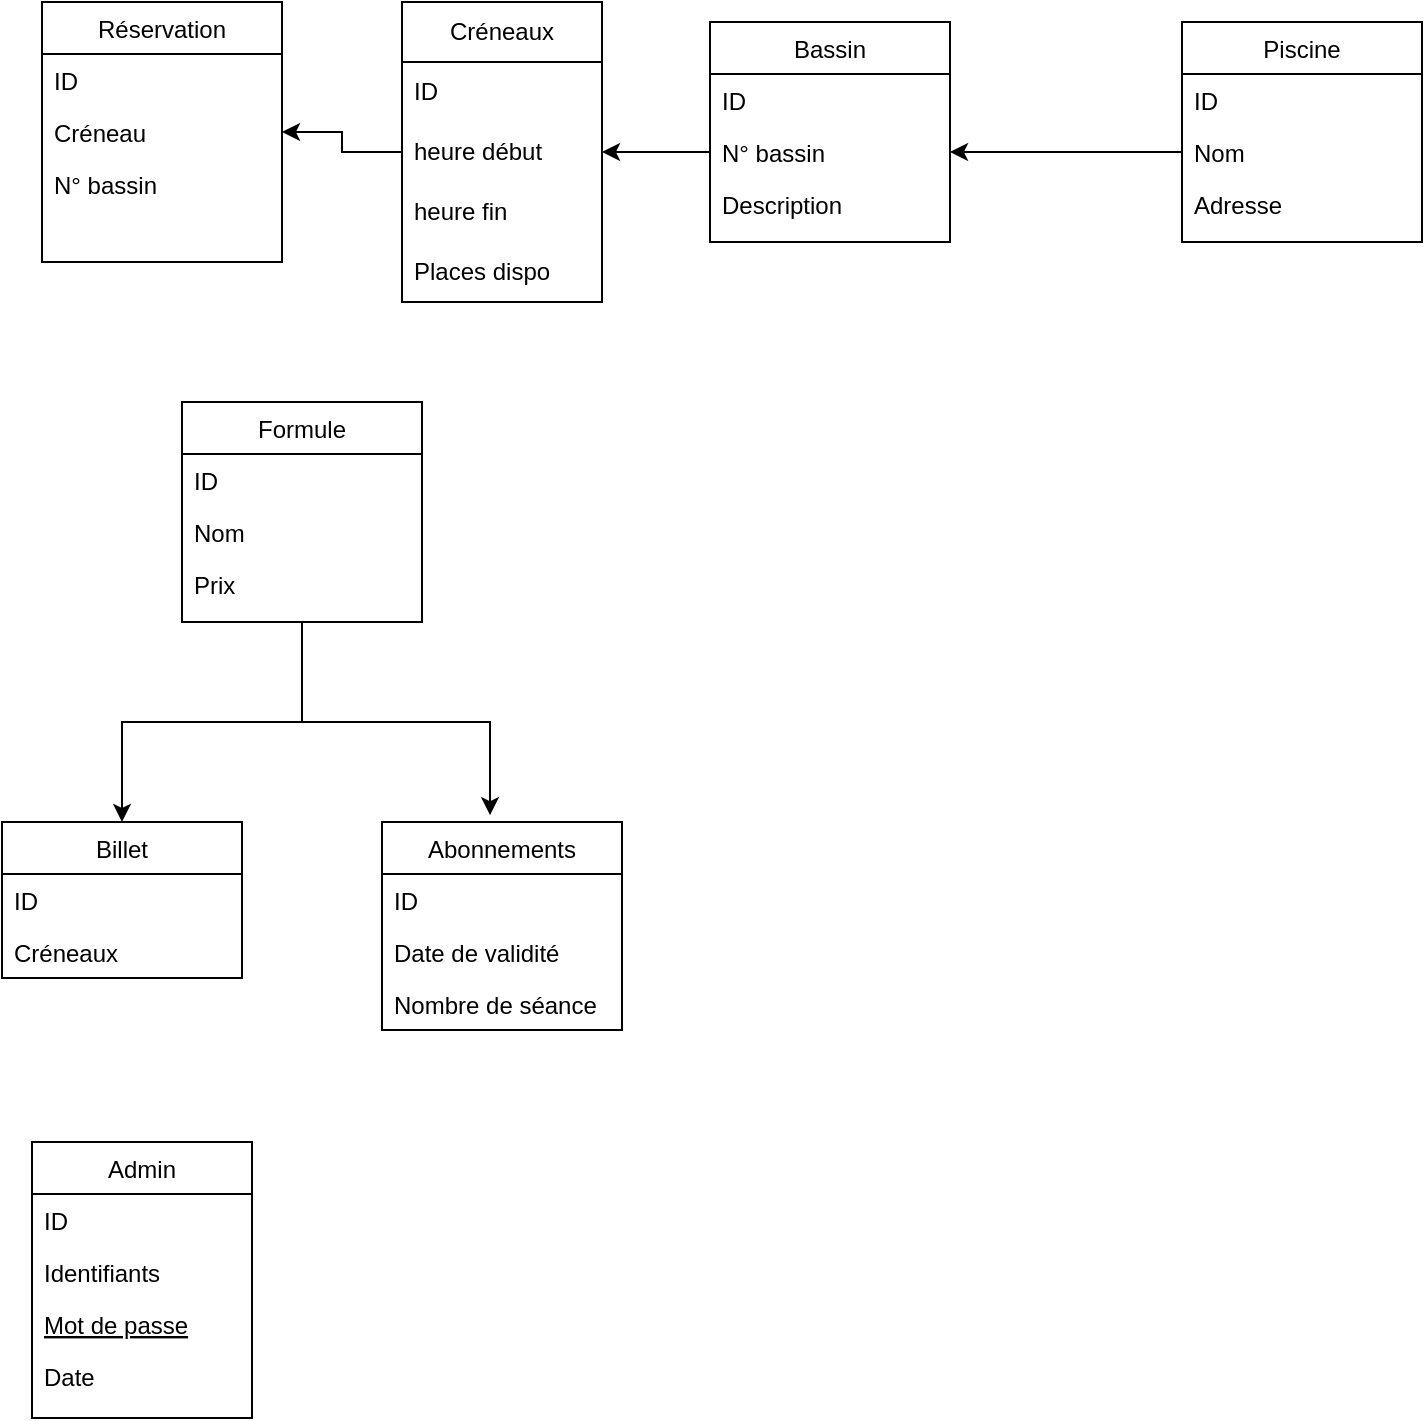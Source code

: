 <mxfile version="20.7.4" type="github">
  <diagram id="C5RBs43oDa-KdzZeNtuy" name="Page-1">
    <mxGraphModel dx="1050" dy="587" grid="1" gridSize="10" guides="1" tooltips="1" connect="1" arrows="1" fold="1" page="1" pageScale="1" pageWidth="827" pageHeight="1169" math="0" shadow="0">
      <root>
        <mxCell id="WIyWlLk6GJQsqaUBKTNV-0" />
        <mxCell id="WIyWlLk6GJQsqaUBKTNV-1" parent="WIyWlLk6GJQsqaUBKTNV-0" />
        <mxCell id="zkfFHV4jXpPFQw0GAbJ--6" value="Admin" style="swimlane;fontStyle=0;align=center;verticalAlign=top;childLayout=stackLayout;horizontal=1;startSize=26;horizontalStack=0;resizeParent=1;resizeLast=0;collapsible=1;marginBottom=0;rounded=0;shadow=0;strokeWidth=1;" parent="WIyWlLk6GJQsqaUBKTNV-1" vertex="1">
          <mxGeometry x="75" y="590" width="110" height="138" as="geometry">
            <mxRectangle x="130" y="380" width="160" height="26" as="alternateBounds" />
          </mxGeometry>
        </mxCell>
        <mxCell id="zkfFHV4jXpPFQw0GAbJ--7" value="ID" style="text;align=left;verticalAlign=top;spacingLeft=4;spacingRight=4;overflow=hidden;rotatable=0;points=[[0,0.5],[1,0.5]];portConstraint=eastwest;" parent="zkfFHV4jXpPFQw0GAbJ--6" vertex="1">
          <mxGeometry y="26" width="110" height="26" as="geometry" />
        </mxCell>
        <mxCell id="zkfFHV4jXpPFQw0GAbJ--8" value="Identifiants" style="text;align=left;verticalAlign=top;spacingLeft=4;spacingRight=4;overflow=hidden;rotatable=0;points=[[0,0.5],[1,0.5]];portConstraint=eastwest;rounded=0;shadow=0;html=0;" parent="zkfFHV4jXpPFQw0GAbJ--6" vertex="1">
          <mxGeometry y="52" width="110" height="26" as="geometry" />
        </mxCell>
        <mxCell id="zkfFHV4jXpPFQw0GAbJ--10" value="Mot de passe" style="text;align=left;verticalAlign=top;spacingLeft=4;spacingRight=4;overflow=hidden;rotatable=0;points=[[0,0.5],[1,0.5]];portConstraint=eastwest;fontStyle=4" parent="zkfFHV4jXpPFQw0GAbJ--6" vertex="1">
          <mxGeometry y="78" width="110" height="26" as="geometry" />
        </mxCell>
        <mxCell id="zkfFHV4jXpPFQw0GAbJ--11" value="Date" style="text;align=left;verticalAlign=top;spacingLeft=4;spacingRight=4;overflow=hidden;rotatable=0;points=[[0,0.5],[1,0.5]];portConstraint=eastwest;" parent="zkfFHV4jXpPFQw0GAbJ--6" vertex="1">
          <mxGeometry y="104" width="110" height="26" as="geometry" />
        </mxCell>
        <mxCell id="zkfFHV4jXpPFQw0GAbJ--17" value="Abonnements" style="swimlane;fontStyle=0;align=center;verticalAlign=top;childLayout=stackLayout;horizontal=1;startSize=26;horizontalStack=0;resizeParent=1;resizeLast=0;collapsible=1;marginBottom=0;rounded=0;shadow=0;strokeWidth=1;" parent="WIyWlLk6GJQsqaUBKTNV-1" vertex="1">
          <mxGeometry x="250" y="430" width="120" height="104" as="geometry">
            <mxRectangle x="550" y="140" width="160" height="26" as="alternateBounds" />
          </mxGeometry>
        </mxCell>
        <mxCell id="kH_0Ot0XDO6Wr6Cru5lq-16" value="ID" style="text;align=left;verticalAlign=top;spacingLeft=4;spacingRight=4;overflow=hidden;rotatable=0;points=[[0,0.5],[1,0.5]];portConstraint=eastwest;" vertex="1" parent="zkfFHV4jXpPFQw0GAbJ--17">
          <mxGeometry y="26" width="120" height="26" as="geometry" />
        </mxCell>
        <mxCell id="zkfFHV4jXpPFQw0GAbJ--18" value="Date de validité" style="text;align=left;verticalAlign=top;spacingLeft=4;spacingRight=4;overflow=hidden;rotatable=0;points=[[0,0.5],[1,0.5]];portConstraint=eastwest;" parent="zkfFHV4jXpPFQw0GAbJ--17" vertex="1">
          <mxGeometry y="52" width="120" height="26" as="geometry" />
        </mxCell>
        <mxCell id="gHhnYy_s8Ib8eQNXYGkt-29" value="Nombre de séance" style="text;align=left;verticalAlign=top;spacingLeft=4;spacingRight=4;overflow=hidden;rotatable=0;points=[[0,0.5],[1,0.5]];portConstraint=eastwest;rounded=0;shadow=0;html=0;" parent="zkfFHV4jXpPFQw0GAbJ--17" vertex="1">
          <mxGeometry y="78" width="120" height="26" as="geometry" />
        </mxCell>
        <mxCell id="kH_0Ot0XDO6Wr6Cru5lq-3" style="edgeStyle=orthogonalEdgeStyle;rounded=0;orthogonalLoop=1;jettySize=auto;html=1;exitX=0.5;exitY=1;exitDx=0;exitDy=0;entryX=0.45;entryY=-0.033;entryDx=0;entryDy=0;entryPerimeter=0;" edge="1" parent="WIyWlLk6GJQsqaUBKTNV-1" source="gHhnYy_s8Ib8eQNXYGkt-4" target="zkfFHV4jXpPFQw0GAbJ--17">
          <mxGeometry relative="1" as="geometry" />
        </mxCell>
        <mxCell id="kH_0Ot0XDO6Wr6Cru5lq-4" style="edgeStyle=orthogonalEdgeStyle;rounded=0;orthogonalLoop=1;jettySize=auto;html=1;exitX=0.5;exitY=1;exitDx=0;exitDy=0;entryX=0.5;entryY=0;entryDx=0;entryDy=0;" edge="1" parent="WIyWlLk6GJQsqaUBKTNV-1" source="gHhnYy_s8Ib8eQNXYGkt-4" target="gHhnYy_s8Ib8eQNXYGkt-9">
          <mxGeometry relative="1" as="geometry" />
        </mxCell>
        <mxCell id="gHhnYy_s8Ib8eQNXYGkt-4" value="Formule" style="swimlane;fontStyle=0;align=center;verticalAlign=top;childLayout=stackLayout;horizontal=1;startSize=26;horizontalStack=0;resizeParent=1;resizeLast=0;collapsible=1;marginBottom=0;rounded=0;shadow=0;strokeWidth=1;" parent="WIyWlLk6GJQsqaUBKTNV-1" vertex="1">
          <mxGeometry x="150" y="220" width="120" height="110" as="geometry">
            <mxRectangle x="550" y="140" width="160" height="26" as="alternateBounds" />
          </mxGeometry>
        </mxCell>
        <mxCell id="gHhnYy_s8Ib8eQNXYGkt-5" value="ID" style="text;align=left;verticalAlign=top;spacingLeft=4;spacingRight=4;overflow=hidden;rotatable=0;points=[[0,0.5],[1,0.5]];portConstraint=eastwest;" parent="gHhnYy_s8Ib8eQNXYGkt-4" vertex="1">
          <mxGeometry y="26" width="120" height="26" as="geometry" />
        </mxCell>
        <mxCell id="gHhnYy_s8Ib8eQNXYGkt-7" value="Nom" style="text;align=left;verticalAlign=top;spacingLeft=4;spacingRight=4;overflow=hidden;rotatable=0;points=[[0,0.5],[1,0.5]];portConstraint=eastwest;rounded=0;shadow=0;html=0;" parent="gHhnYy_s8Ib8eQNXYGkt-4" vertex="1">
          <mxGeometry y="52" width="120" height="26" as="geometry" />
        </mxCell>
        <mxCell id="gHhnYy_s8Ib8eQNXYGkt-8" value="Prix" style="text;align=left;verticalAlign=top;spacingLeft=4;spacingRight=4;overflow=hidden;rotatable=0;points=[[0,0.5],[1,0.5]];portConstraint=eastwest;rounded=0;shadow=0;html=0;" parent="gHhnYy_s8Ib8eQNXYGkt-4" vertex="1">
          <mxGeometry y="78" width="120" height="26" as="geometry" />
        </mxCell>
        <mxCell id="gHhnYy_s8Ib8eQNXYGkt-9" value="Billet" style="swimlane;fontStyle=0;align=center;verticalAlign=top;childLayout=stackLayout;horizontal=1;startSize=26;horizontalStack=0;resizeParent=1;resizeLast=0;collapsible=1;marginBottom=0;rounded=0;shadow=0;strokeWidth=1;" parent="WIyWlLk6GJQsqaUBKTNV-1" vertex="1">
          <mxGeometry x="60" y="430" width="120" height="78" as="geometry">
            <mxRectangle x="550" y="140" width="160" height="26" as="alternateBounds" />
          </mxGeometry>
        </mxCell>
        <mxCell id="gHhnYy_s8Ib8eQNXYGkt-10" value="ID" style="text;align=left;verticalAlign=top;spacingLeft=4;spacingRight=4;overflow=hidden;rotatable=0;points=[[0,0.5],[1,0.5]];portConstraint=eastwest;" parent="gHhnYy_s8Ib8eQNXYGkt-9" vertex="1">
          <mxGeometry y="26" width="120" height="26" as="geometry" />
        </mxCell>
        <mxCell id="kH_0Ot0XDO6Wr6Cru5lq-6" value="Créneaux" style="text;align=left;verticalAlign=top;spacingLeft=4;spacingRight=4;overflow=hidden;rotatable=0;points=[[0,0.5],[1,0.5]];portConstraint=eastwest;" vertex="1" parent="gHhnYy_s8Ib8eQNXYGkt-9">
          <mxGeometry y="52" width="120" height="26" as="geometry" />
        </mxCell>
        <mxCell id="gHhnYy_s8Ib8eQNXYGkt-17" value="Bassin" style="swimlane;fontStyle=0;align=center;verticalAlign=top;childLayout=stackLayout;horizontal=1;startSize=26;horizontalStack=0;resizeParent=1;resizeLast=0;collapsible=1;marginBottom=0;rounded=0;shadow=0;strokeWidth=1;" parent="WIyWlLk6GJQsqaUBKTNV-1" vertex="1">
          <mxGeometry x="414" y="30" width="120" height="110" as="geometry">
            <mxRectangle x="550" y="140" width="160" height="26" as="alternateBounds" />
          </mxGeometry>
        </mxCell>
        <mxCell id="gHhnYy_s8Ib8eQNXYGkt-18" value="ID" style="text;align=left;verticalAlign=top;spacingLeft=4;spacingRight=4;overflow=hidden;rotatable=0;points=[[0,0.5],[1,0.5]];portConstraint=eastwest;" parent="gHhnYy_s8Ib8eQNXYGkt-17" vertex="1">
          <mxGeometry y="26" width="120" height="26" as="geometry" />
        </mxCell>
        <mxCell id="gHhnYy_s8Ib8eQNXYGkt-19" value="N° bassin" style="text;align=left;verticalAlign=top;spacingLeft=4;spacingRight=4;overflow=hidden;rotatable=0;points=[[0,0.5],[1,0.5]];portConstraint=eastwest;rounded=0;shadow=0;html=0;" parent="gHhnYy_s8Ib8eQNXYGkt-17" vertex="1">
          <mxGeometry y="52" width="120" height="26" as="geometry" />
        </mxCell>
        <mxCell id="gHhnYy_s8Ib8eQNXYGkt-31" value="Description" style="text;align=left;verticalAlign=top;spacingLeft=4;spacingRight=4;overflow=hidden;rotatable=0;points=[[0,0.5],[1,0.5]];portConstraint=eastwest;rounded=0;shadow=0;html=0;" parent="gHhnYy_s8Ib8eQNXYGkt-17" vertex="1">
          <mxGeometry y="78" width="120" height="26" as="geometry" />
        </mxCell>
        <mxCell id="gHhnYy_s8Ib8eQNXYGkt-22" value="Réservation" style="swimlane;fontStyle=0;align=center;verticalAlign=top;childLayout=stackLayout;horizontal=1;startSize=26;horizontalStack=0;resizeParent=1;resizeLast=0;collapsible=1;marginBottom=0;rounded=0;shadow=0;strokeWidth=1;" parent="WIyWlLk6GJQsqaUBKTNV-1" vertex="1">
          <mxGeometry x="80" y="20" width="120" height="130" as="geometry">
            <mxRectangle x="550" y="140" width="160" height="26" as="alternateBounds" />
          </mxGeometry>
        </mxCell>
        <mxCell id="gHhnYy_s8Ib8eQNXYGkt-24" value="ID" style="text;align=left;verticalAlign=top;spacingLeft=4;spacingRight=4;overflow=hidden;rotatable=0;points=[[0,0.5],[1,0.5]];portConstraint=eastwest;rounded=0;shadow=0;html=0;" parent="gHhnYy_s8Ib8eQNXYGkt-22" vertex="1">
          <mxGeometry y="26" width="120" height="26" as="geometry" />
        </mxCell>
        <mxCell id="gHhnYy_s8Ib8eQNXYGkt-25" value="Créneau" style="text;align=left;verticalAlign=top;spacingLeft=4;spacingRight=4;overflow=hidden;rotatable=0;points=[[0,0.5],[1,0.5]];portConstraint=eastwest;rounded=0;shadow=0;html=0;" parent="gHhnYy_s8Ib8eQNXYGkt-22" vertex="1">
          <mxGeometry y="52" width="120" height="26" as="geometry" />
        </mxCell>
        <mxCell id="gHhnYy_s8Ib8eQNXYGkt-26" value="N° bassin" style="text;align=left;verticalAlign=top;spacingLeft=4;spacingRight=4;overflow=hidden;rotatable=0;points=[[0,0.5],[1,0.5]];portConstraint=eastwest;rounded=0;shadow=0;html=0;" parent="gHhnYy_s8Ib8eQNXYGkt-22" vertex="1">
          <mxGeometry y="78" width="120" height="26" as="geometry" />
        </mxCell>
        <mxCell id="gHhnYy_s8Ib8eQNXYGkt-32" value="Piscine" style="swimlane;fontStyle=0;align=center;verticalAlign=top;childLayout=stackLayout;horizontal=1;startSize=26;horizontalStack=0;resizeParent=1;resizeLast=0;collapsible=1;marginBottom=0;rounded=0;shadow=0;strokeWidth=1;" parent="WIyWlLk6GJQsqaUBKTNV-1" vertex="1">
          <mxGeometry x="650" y="30" width="120" height="110" as="geometry">
            <mxRectangle x="550" y="140" width="160" height="26" as="alternateBounds" />
          </mxGeometry>
        </mxCell>
        <mxCell id="gHhnYy_s8Ib8eQNXYGkt-33" value="ID" style="text;align=left;verticalAlign=top;spacingLeft=4;spacingRight=4;overflow=hidden;rotatable=0;points=[[0,0.5],[1,0.5]];portConstraint=eastwest;" parent="gHhnYy_s8Ib8eQNXYGkt-32" vertex="1">
          <mxGeometry y="26" width="120" height="26" as="geometry" />
        </mxCell>
        <mxCell id="gHhnYy_s8Ib8eQNXYGkt-34" value="Nom" style="text;align=left;verticalAlign=top;spacingLeft=4;spacingRight=4;overflow=hidden;rotatable=0;points=[[0,0.5],[1,0.5]];portConstraint=eastwest;rounded=0;shadow=0;html=0;" parent="gHhnYy_s8Ib8eQNXYGkt-32" vertex="1">
          <mxGeometry y="52" width="120" height="26" as="geometry" />
        </mxCell>
        <mxCell id="gHhnYy_s8Ib8eQNXYGkt-35" value="Adresse" style="text;align=left;verticalAlign=top;spacingLeft=4;spacingRight=4;overflow=hidden;rotatable=0;points=[[0,0.5],[1,0.5]];portConstraint=eastwest;rounded=0;shadow=0;html=0;" parent="gHhnYy_s8Ib8eQNXYGkt-32" vertex="1">
          <mxGeometry y="78" width="120" height="26" as="geometry" />
        </mxCell>
        <mxCell id="kH_0Ot0XDO6Wr6Cru5lq-9" style="edgeStyle=orthogonalEdgeStyle;rounded=0;orthogonalLoop=1;jettySize=auto;html=1;exitX=0;exitY=0.5;exitDx=0;exitDy=0;entryX=1;entryY=0.5;entryDx=0;entryDy=0;" edge="1" parent="WIyWlLk6GJQsqaUBKTNV-1" source="gHhnYy_s8Ib8eQNXYGkt-34" target="gHhnYy_s8Ib8eQNXYGkt-19">
          <mxGeometry relative="1" as="geometry" />
        </mxCell>
        <mxCell id="kH_0Ot0XDO6Wr6Cru5lq-10" value="Créneaux" style="swimlane;fontStyle=0;childLayout=stackLayout;horizontal=1;startSize=30;horizontalStack=0;resizeParent=1;resizeParentMax=0;resizeLast=0;collapsible=1;marginBottom=0;whiteSpace=wrap;html=1;" vertex="1" parent="WIyWlLk6GJQsqaUBKTNV-1">
          <mxGeometry x="260" y="20" width="100" height="150" as="geometry" />
        </mxCell>
        <mxCell id="kH_0Ot0XDO6Wr6Cru5lq-11" value="ID" style="text;strokeColor=none;fillColor=none;align=left;verticalAlign=middle;spacingLeft=4;spacingRight=4;overflow=hidden;points=[[0,0.5],[1,0.5]];portConstraint=eastwest;rotatable=0;whiteSpace=wrap;html=1;" vertex="1" parent="kH_0Ot0XDO6Wr6Cru5lq-10">
          <mxGeometry y="30" width="100" height="30" as="geometry" />
        </mxCell>
        <mxCell id="kH_0Ot0XDO6Wr6Cru5lq-12" value="heure début" style="text;strokeColor=none;fillColor=none;align=left;verticalAlign=middle;spacingLeft=4;spacingRight=4;overflow=hidden;points=[[0,0.5],[1,0.5]];portConstraint=eastwest;rotatable=0;whiteSpace=wrap;html=1;" vertex="1" parent="kH_0Ot0XDO6Wr6Cru5lq-10">
          <mxGeometry y="60" width="100" height="30" as="geometry" />
        </mxCell>
        <mxCell id="kH_0Ot0XDO6Wr6Cru5lq-13" value="heure fin" style="text;strokeColor=none;fillColor=none;align=left;verticalAlign=middle;spacingLeft=4;spacingRight=4;overflow=hidden;points=[[0,0.5],[1,0.5]];portConstraint=eastwest;rotatable=0;whiteSpace=wrap;html=1;" vertex="1" parent="kH_0Ot0XDO6Wr6Cru5lq-10">
          <mxGeometry y="90" width="100" height="30" as="geometry" />
        </mxCell>
        <mxCell id="kH_0Ot0XDO6Wr6Cru5lq-18" value="Places dispo" style="text;strokeColor=none;fillColor=none;align=left;verticalAlign=middle;spacingLeft=4;spacingRight=4;overflow=hidden;points=[[0,0.5],[1,0.5]];portConstraint=eastwest;rotatable=0;whiteSpace=wrap;html=1;" vertex="1" parent="kH_0Ot0XDO6Wr6Cru5lq-10">
          <mxGeometry y="120" width="100" height="30" as="geometry" />
        </mxCell>
        <mxCell id="kH_0Ot0XDO6Wr6Cru5lq-14" style="edgeStyle=orthogonalEdgeStyle;rounded=0;orthogonalLoop=1;jettySize=auto;html=1;exitX=0;exitY=0.5;exitDx=0;exitDy=0;entryX=1;entryY=0.5;entryDx=0;entryDy=0;" edge="1" parent="WIyWlLk6GJQsqaUBKTNV-1" source="gHhnYy_s8Ib8eQNXYGkt-19" target="kH_0Ot0XDO6Wr6Cru5lq-12">
          <mxGeometry relative="1" as="geometry" />
        </mxCell>
        <mxCell id="kH_0Ot0XDO6Wr6Cru5lq-15" style="edgeStyle=orthogonalEdgeStyle;rounded=0;orthogonalLoop=1;jettySize=auto;html=1;exitX=0;exitY=0.5;exitDx=0;exitDy=0;entryX=1;entryY=0.5;entryDx=0;entryDy=0;" edge="1" parent="WIyWlLk6GJQsqaUBKTNV-1" source="kH_0Ot0XDO6Wr6Cru5lq-12" target="gHhnYy_s8Ib8eQNXYGkt-25">
          <mxGeometry relative="1" as="geometry" />
        </mxCell>
      </root>
    </mxGraphModel>
  </diagram>
</mxfile>
